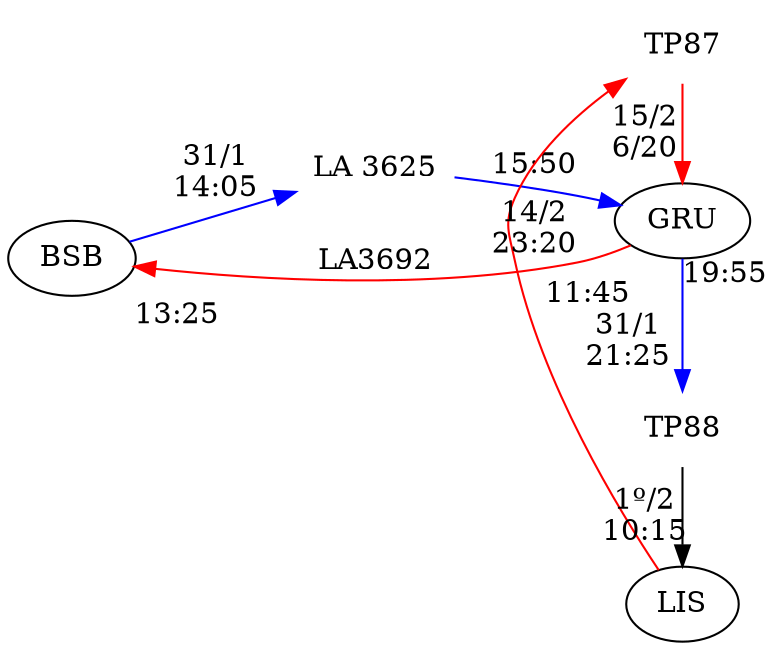 digraph voos_brasil {
  rankdir=LR
  BSB -> LA3625 [label="31/1\n14:05" color=blue]
  LA3625 -> GRU [label="15:50" color=blue]
  GRU -> BSB [taillabel="\n11:45" headlabel="\n13:25" label="LA3692" color=red]
  LA3625 [shape=none label="LA 3625"]
  subgraph Euro {
    rank=same
    rankdir=TD
    GRU
    LIS
  subgraph TAP {
    # rank=same
    rankdir=LR
    TP88 [shape=none]
    TP87 [shape=none]
    GRU -> TP88 [label="\n31/1\n21:25" taillabel="19:55" color=blue]
    LIS -> TP87 [label="14/2\n23:20" tailport="W" headport="W" color=red]
    TP88 -> LIS [label="1º/2\n10:15"] 
    TP87 -> GRU [label="15/2\n6/20" color=red]
  }
  }
  
}